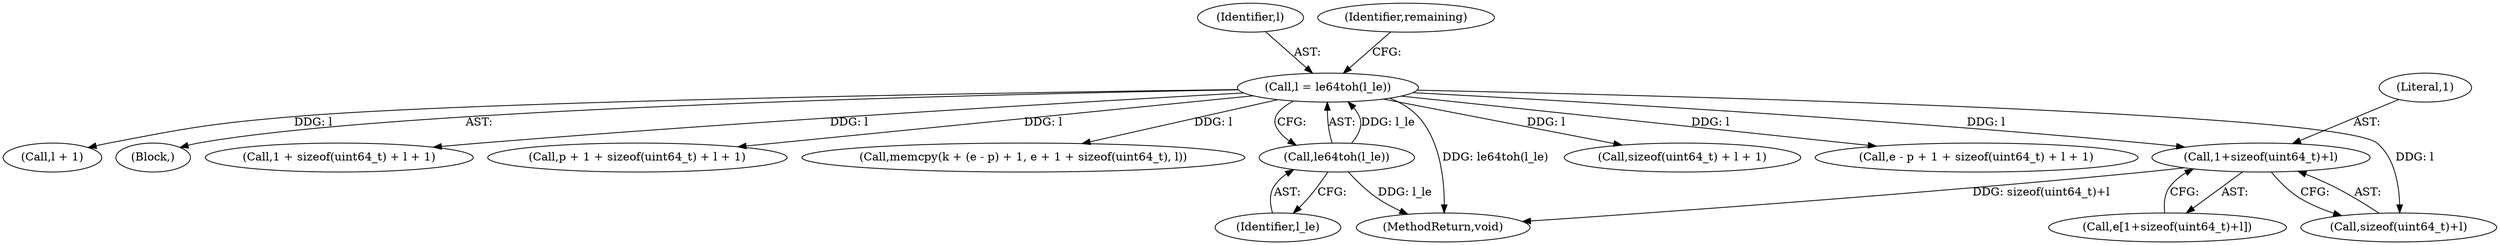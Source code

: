 digraph "0_systemd_505b6a61c22d5565e9308045c7b9bf79f7d0517e@API" {
"1000580" [label="(Call,1+sizeof(uint64_t)+l)"];
"1000557" [label="(Call,l = le64toh(l_le))"];
"1000559" [label="(Call,le64toh(l_le))"];
"1000557" [label="(Call,l = le64toh(l_le))"];
"1000581" [label="(Literal,1)"];
"1000571" [label="(Call,sizeof(uint64_t) + l + 1)"];
"1000558" [label="(Identifier,l)"];
"1000560" [label="(Identifier,l_le)"];
"1000578" [label="(Call,e[1+sizeof(uint64_t)+l])"];
"1000565" [label="(Call,e - p + 1 + sizeof(uint64_t) + l + 1)"];
"1000574" [label="(Call,l + 1)"];
"1000520" [label="(Block,)"];
"1000569" [label="(Call,1 + sizeof(uint64_t) + l + 1)"];
"1000580" [label="(Call,1+sizeof(uint64_t)+l)"];
"1000564" [label="(Identifier,remaining)"];
"1000559" [label="(Call,le64toh(l_le))"];
"1000567" [label="(Call,p + 1 + sizeof(uint64_t) + l + 1)"];
"1000604" [label="(Call,memcpy(k + (e - p) + 1, e + 1 + sizeof(uint64_t), l))"];
"1000582" [label="(Call,sizeof(uint64_t)+l)"];
"1000786" [label="(MethodReturn,void)"];
"1000580" -> "1000578"  [label="AST: "];
"1000580" -> "1000582"  [label="CFG: "];
"1000581" -> "1000580"  [label="AST: "];
"1000582" -> "1000580"  [label="AST: "];
"1000578" -> "1000580"  [label="CFG: "];
"1000580" -> "1000786"  [label="DDG: sizeof(uint64_t)+l"];
"1000557" -> "1000580"  [label="DDG: l"];
"1000557" -> "1000520"  [label="AST: "];
"1000557" -> "1000559"  [label="CFG: "];
"1000558" -> "1000557"  [label="AST: "];
"1000559" -> "1000557"  [label="AST: "];
"1000564" -> "1000557"  [label="CFG: "];
"1000557" -> "1000786"  [label="DDG: le64toh(l_le)"];
"1000559" -> "1000557"  [label="DDG: l_le"];
"1000557" -> "1000565"  [label="DDG: l"];
"1000557" -> "1000567"  [label="DDG: l"];
"1000557" -> "1000569"  [label="DDG: l"];
"1000557" -> "1000571"  [label="DDG: l"];
"1000557" -> "1000574"  [label="DDG: l"];
"1000557" -> "1000582"  [label="DDG: l"];
"1000557" -> "1000604"  [label="DDG: l"];
"1000559" -> "1000560"  [label="CFG: "];
"1000560" -> "1000559"  [label="AST: "];
"1000559" -> "1000786"  [label="DDG: l_le"];
}
